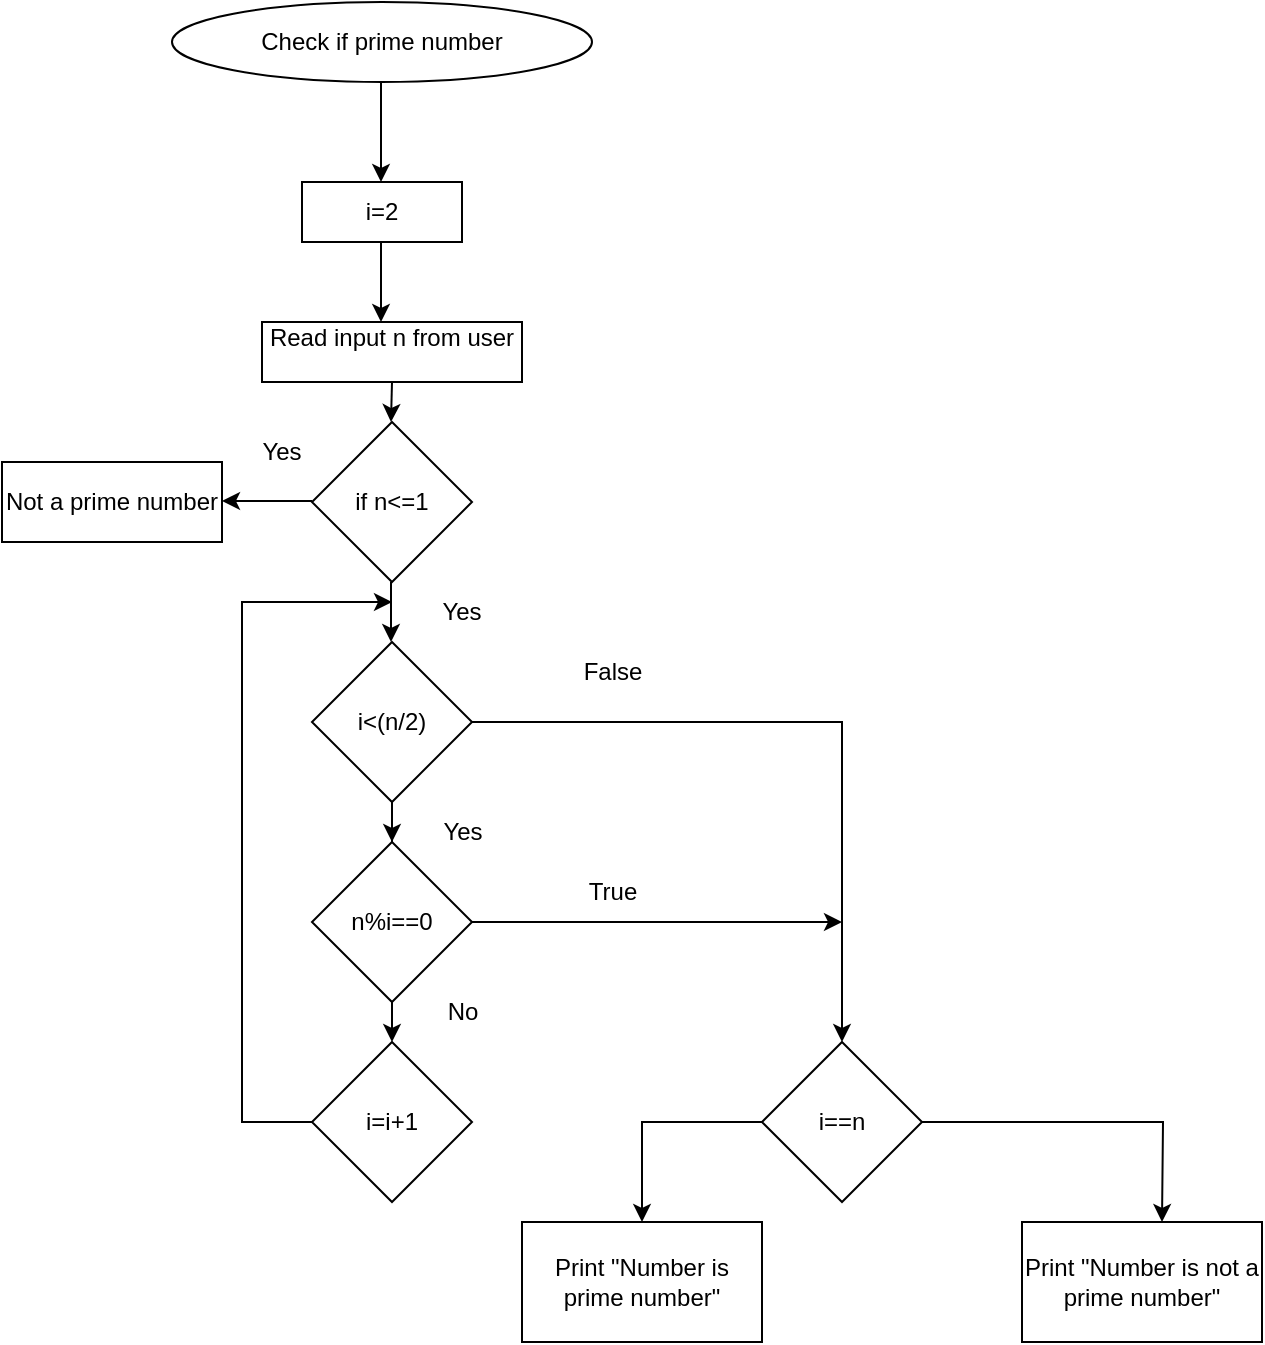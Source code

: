 <mxfile version="20.2.0" type="device"><diagram id="3Yg1H7JcAhdi39wSNFa-" name="Page-1"><mxGraphModel dx="782" dy="384" grid="1" gridSize="10" guides="1" tooltips="1" connect="1" arrows="1" fold="1" page="1" pageScale="1" pageWidth="827" pageHeight="1169" math="0" shadow="0"><root><mxCell id="0"/><mxCell id="1" parent="0"/><mxCell id="pTTVF_fQRqZE9RJ3Uq6L-1" value="Check if prime number" style="ellipse;whiteSpace=wrap;html=1;direction=west;" vertex="1" parent="1"><mxGeometry x="185" y="70" width="210" height="40" as="geometry"/></mxCell><mxCell id="pTTVF_fQRqZE9RJ3Uq6L-3" value="" style="endArrow=classic;html=1;rounded=0;" edge="1" parent="1"><mxGeometry width="50" height="50" relative="1" as="geometry"><mxPoint x="289.5" y="110" as="sourcePoint"/><mxPoint x="289.5" y="160" as="targetPoint"/></mxGeometry></mxCell><mxCell id="pTTVF_fQRqZE9RJ3Uq6L-4" value="&lt;div&gt;i=2&lt;/div&gt;" style="rounded=0;whiteSpace=wrap;html=1;" vertex="1" parent="1"><mxGeometry x="250" y="160" width="80" height="30" as="geometry"/></mxCell><mxCell id="pTTVF_fQRqZE9RJ3Uq6L-6" value="" style="endArrow=classic;html=1;rounded=0;" edge="1" parent="1"><mxGeometry width="50" height="50" relative="1" as="geometry"><mxPoint x="289.5" y="190" as="sourcePoint"/><mxPoint x="289.5" y="230" as="targetPoint"/></mxGeometry></mxCell><mxCell id="pTTVF_fQRqZE9RJ3Uq6L-7" value="&lt;div&gt;Read input n from user&lt;/div&gt;&lt;div&gt;&lt;br&gt;&lt;/div&gt;" style="rounded=0;whiteSpace=wrap;html=1;" vertex="1" parent="1"><mxGeometry x="230" y="230" width="130" height="30" as="geometry"/></mxCell><mxCell id="pTTVF_fQRqZE9RJ3Uq6L-8" value="if n&amp;lt;=1" style="rhombus;whiteSpace=wrap;html=1;" vertex="1" parent="1"><mxGeometry x="255" y="280" width="80" height="80" as="geometry"/></mxCell><mxCell id="pTTVF_fQRqZE9RJ3Uq6L-9" value="" style="endArrow=classic;html=1;rounded=0;" edge="1" parent="1"><mxGeometry width="50" height="50" relative="1" as="geometry"><mxPoint x="255" y="319.5" as="sourcePoint"/><mxPoint x="210" y="319.5" as="targetPoint"/></mxGeometry></mxCell><mxCell id="pTTVF_fQRqZE9RJ3Uq6L-10" value="&lt;div&gt;Yes&lt;/div&gt;" style="text;html=1;strokeColor=none;fillColor=none;align=center;verticalAlign=middle;whiteSpace=wrap;rounded=0;" vertex="1" parent="1"><mxGeometry x="210" y="280" width="60" height="30" as="geometry"/></mxCell><mxCell id="pTTVF_fQRqZE9RJ3Uq6L-13" value="" style="endArrow=classic;html=1;rounded=0;" edge="1" parent="1"><mxGeometry width="50" height="50" relative="1" as="geometry"><mxPoint x="295" y="260" as="sourcePoint"/><mxPoint x="294.5" y="280" as="targetPoint"/></mxGeometry></mxCell><mxCell id="pTTVF_fQRqZE9RJ3Uq6L-16" value="Not a prime number" style="rounded=0;whiteSpace=wrap;html=1;" vertex="1" parent="1"><mxGeometry x="100" y="300" width="110" height="40" as="geometry"/></mxCell><mxCell id="pTTVF_fQRqZE9RJ3Uq6L-22" value="" style="edgeStyle=orthogonalEdgeStyle;rounded=0;orthogonalLoop=1;jettySize=auto;html=1;" edge="1" parent="1" source="pTTVF_fQRqZE9RJ3Uq6L-17" target="pTTVF_fQRqZE9RJ3Uq6L-21"><mxGeometry relative="1" as="geometry"/></mxCell><mxCell id="pTTVF_fQRqZE9RJ3Uq6L-30" style="edgeStyle=orthogonalEdgeStyle;rounded=0;orthogonalLoop=1;jettySize=auto;html=1;entryX=0.5;entryY=0;entryDx=0;entryDy=0;" edge="1" parent="1" source="pTTVF_fQRqZE9RJ3Uq6L-17" target="pTTVF_fQRqZE9RJ3Uq6L-29"><mxGeometry relative="1" as="geometry"><mxPoint x="520" y="430" as="targetPoint"/></mxGeometry></mxCell><mxCell id="pTTVF_fQRqZE9RJ3Uq6L-17" value="i&amp;lt;(n/2)" style="rhombus;whiteSpace=wrap;html=1;" vertex="1" parent="1"><mxGeometry x="255" y="390" width="80" height="80" as="geometry"/></mxCell><mxCell id="pTTVF_fQRqZE9RJ3Uq6L-18" value="" style="endArrow=classic;html=1;rounded=0;" edge="1" parent="1"><mxGeometry width="50" height="50" relative="1" as="geometry"><mxPoint x="294.5" y="360" as="sourcePoint"/><mxPoint x="294.5" y="390" as="targetPoint"/></mxGeometry></mxCell><mxCell id="pTTVF_fQRqZE9RJ3Uq6L-20" value="&lt;div&gt;Yes&lt;/div&gt;" style="text;html=1;strokeColor=none;fillColor=none;align=center;verticalAlign=middle;whiteSpace=wrap;rounded=0;" vertex="1" parent="1"><mxGeometry x="300" y="360" width="60" height="30" as="geometry"/></mxCell><mxCell id="pTTVF_fQRqZE9RJ3Uq6L-24" style="edgeStyle=orthogonalEdgeStyle;rounded=0;orthogonalLoop=1;jettySize=auto;html=1;exitX=0.5;exitY=1;exitDx=0;exitDy=0;entryX=0.5;entryY=0;entryDx=0;entryDy=0;" edge="1" parent="1" source="pTTVF_fQRqZE9RJ3Uq6L-21" target="pTTVF_fQRqZE9RJ3Uq6L-23"><mxGeometry relative="1" as="geometry"/></mxCell><mxCell id="pTTVF_fQRqZE9RJ3Uq6L-31" style="edgeStyle=orthogonalEdgeStyle;rounded=0;orthogonalLoop=1;jettySize=auto;html=1;exitX=1;exitY=0.5;exitDx=0;exitDy=0;" edge="1" parent="1" source="pTTVF_fQRqZE9RJ3Uq6L-21"><mxGeometry relative="1" as="geometry"><mxPoint x="520" y="530" as="targetPoint"/></mxGeometry></mxCell><mxCell id="pTTVF_fQRqZE9RJ3Uq6L-21" value="n%i==0" style="rhombus;whiteSpace=wrap;html=1;" vertex="1" parent="1"><mxGeometry x="255" y="490" width="80" height="80" as="geometry"/></mxCell><mxCell id="pTTVF_fQRqZE9RJ3Uq6L-25" style="edgeStyle=orthogonalEdgeStyle;rounded=0;orthogonalLoop=1;jettySize=auto;html=1;" edge="1" parent="1" source="pTTVF_fQRqZE9RJ3Uq6L-23"><mxGeometry relative="1" as="geometry"><mxPoint x="295" y="370" as="targetPoint"/><Array as="points"><mxPoint x="220" y="630"/></Array></mxGeometry></mxCell><mxCell id="pTTVF_fQRqZE9RJ3Uq6L-23" value="i=i+1" style="rhombus;whiteSpace=wrap;html=1;" vertex="1" parent="1"><mxGeometry x="255" y="590" width="80" height="80" as="geometry"/></mxCell><mxCell id="pTTVF_fQRqZE9RJ3Uq6L-27" value="&lt;div&gt;Yes&lt;/div&gt;" style="text;html=1;align=center;verticalAlign=middle;resizable=0;points=[];autosize=1;strokeColor=none;fillColor=none;" vertex="1" parent="1"><mxGeometry x="310" y="470" width="40" height="30" as="geometry"/></mxCell><mxCell id="pTTVF_fQRqZE9RJ3Uq6L-28" value="&lt;div&gt;No&lt;/div&gt;" style="text;html=1;align=center;verticalAlign=middle;resizable=0;points=[];autosize=1;strokeColor=none;fillColor=none;" vertex="1" parent="1"><mxGeometry x="310" y="560" width="40" height="30" as="geometry"/></mxCell><mxCell id="pTTVF_fQRqZE9RJ3Uq6L-34" style="edgeStyle=orthogonalEdgeStyle;rounded=0;orthogonalLoop=1;jettySize=auto;html=1;exitX=0;exitY=0.5;exitDx=0;exitDy=0;" edge="1" parent="1" source="pTTVF_fQRqZE9RJ3Uq6L-29" target="pTTVF_fQRqZE9RJ3Uq6L-36"><mxGeometry relative="1" as="geometry"><mxPoint x="390" y="680" as="targetPoint"/></mxGeometry></mxCell><mxCell id="pTTVF_fQRqZE9RJ3Uq6L-35" style="edgeStyle=orthogonalEdgeStyle;rounded=0;orthogonalLoop=1;jettySize=auto;html=1;exitX=1;exitY=0.5;exitDx=0;exitDy=0;" edge="1" parent="1" source="pTTVF_fQRqZE9RJ3Uq6L-29"><mxGeometry relative="1" as="geometry"><mxPoint x="680" y="680" as="targetPoint"/></mxGeometry></mxCell><mxCell id="pTTVF_fQRqZE9RJ3Uq6L-29" value="i==n" style="rhombus;whiteSpace=wrap;html=1;" vertex="1" parent="1"><mxGeometry x="480" y="590" width="80" height="80" as="geometry"/></mxCell><mxCell id="pTTVF_fQRqZE9RJ3Uq6L-32" value="&lt;div&gt;True&lt;/div&gt;" style="text;html=1;align=center;verticalAlign=middle;resizable=0;points=[];autosize=1;strokeColor=none;fillColor=none;" vertex="1" parent="1"><mxGeometry x="380" y="500" width="50" height="30" as="geometry"/></mxCell><mxCell id="pTTVF_fQRqZE9RJ3Uq6L-33" value="False" style="text;html=1;align=center;verticalAlign=middle;resizable=0;points=[];autosize=1;strokeColor=none;fillColor=none;" vertex="1" parent="1"><mxGeometry x="380" y="390" width="50" height="30" as="geometry"/></mxCell><mxCell id="pTTVF_fQRqZE9RJ3Uq6L-36" value="Print &quot;Number is prime number&quot;" style="rounded=0;whiteSpace=wrap;html=1;" vertex="1" parent="1"><mxGeometry x="360" y="680" width="120" height="60" as="geometry"/></mxCell><mxCell id="pTTVF_fQRqZE9RJ3Uq6L-37" value="Print &quot;Number is not a prime number&quot;" style="rounded=0;whiteSpace=wrap;html=1;" vertex="1" parent="1"><mxGeometry x="610" y="680" width="120" height="60" as="geometry"/></mxCell></root></mxGraphModel></diagram></mxfile>